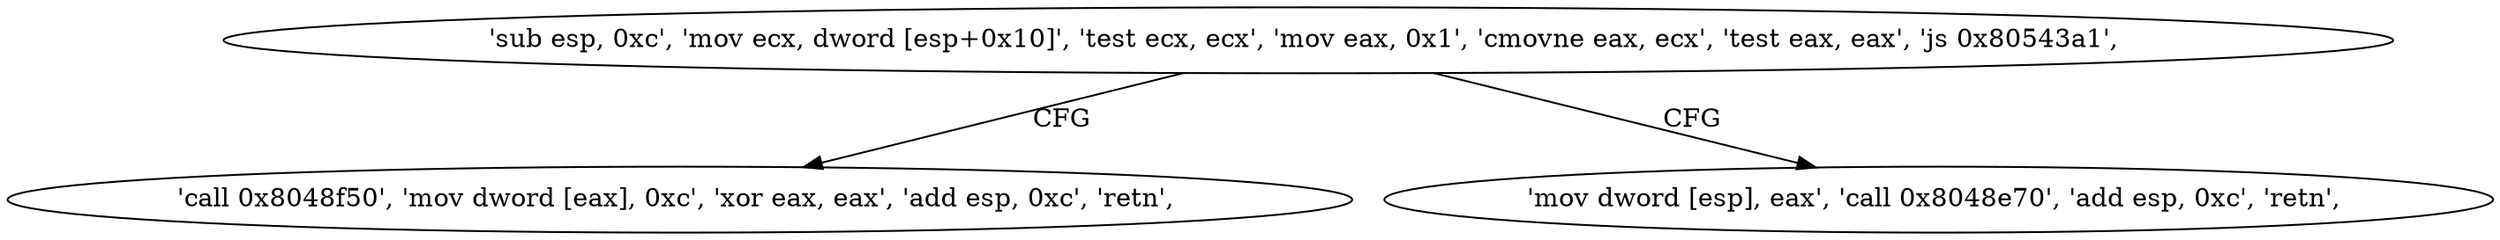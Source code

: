 digraph "func" {
"134562688" [label = "'sub esp, 0xc', 'mov ecx, dword [esp+0x10]', 'test ecx, ecx', 'mov eax, 0x1', 'cmovne eax, ecx', 'test eax, eax', 'js 0x80543a1', " ]
"134562721" [label = "'call 0x8048f50', 'mov dword [eax], 0xc', 'xor eax, eax', 'add esp, 0xc', 'retn', " ]
"134562709" [label = "'mov dword [esp], eax', 'call 0x8048e70', 'add esp, 0xc', 'retn', " ]
"134562688" -> "134562721" [ label = "CFG" ]
"134562688" -> "134562709" [ label = "CFG" ]
}

